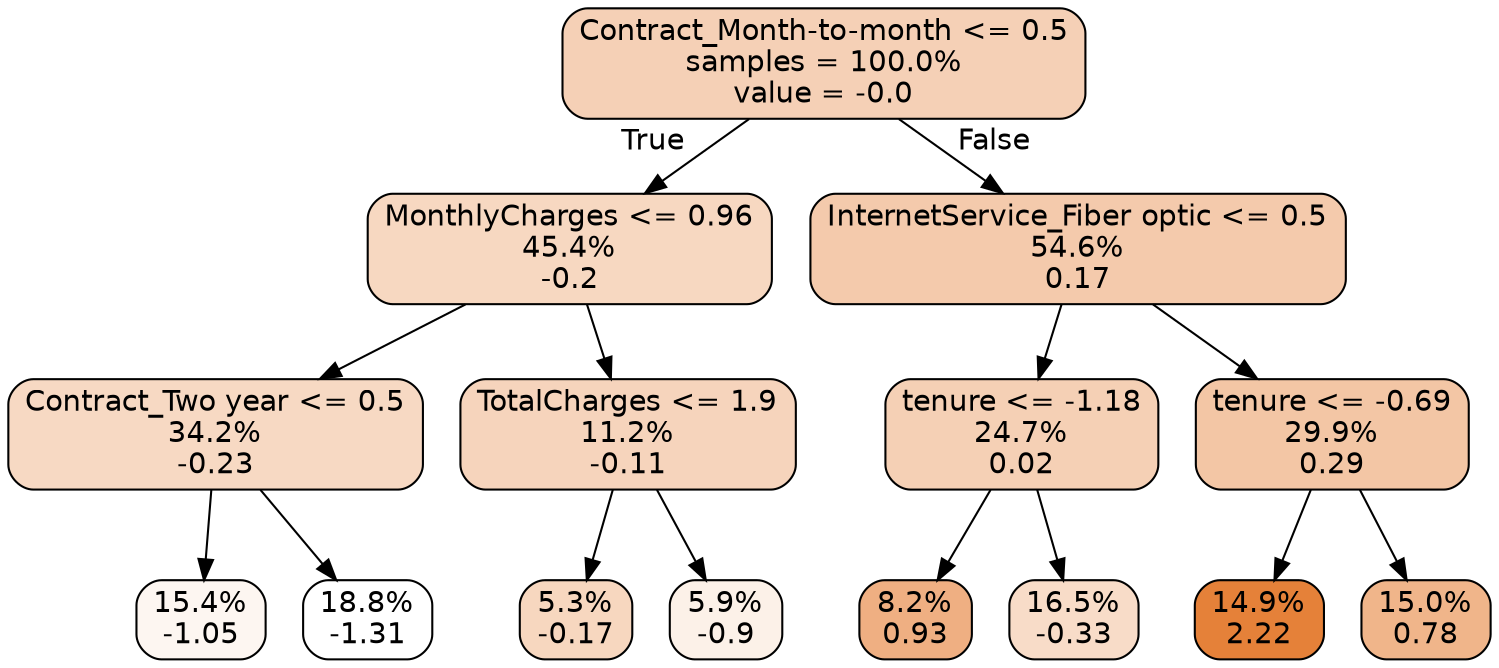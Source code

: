 digraph Tree {
node [shape=box, style="filled, rounded", color="black", fontname=helvetica] ;
graph [ranksep=equally, splines=polyline] ;
edge [fontname=helvetica] ;
0 [label="Contract_Month-to-month <= 0.5\nsamples = 100.0%\nvalue = -0.0", fillcolor="#f5d0b6"] ;
1 [label="MonthlyCharges <= 0.96\n45.4%\n-0.2", fillcolor="#f7d8c1"] ;
0 -> 1 [labeldistance=2.5, labelangle=45, headlabel="True"] ;
2 [label="Contract_Two year <= 0.5\n34.2%\n-0.23", fillcolor="#f7d9c3"] ;
1 -> 2 ;
3 [label="15.4%\n-1.05", fillcolor="#fdf6f1"] ;
2 -> 3 ;
4 [label="18.8%\n-1.31", fillcolor="#ffffff"] ;
2 -> 4 ;
5 [label="TotalCharges <= 1.9\n11.2%\n-0.11", fillcolor="#f6d4bc"] ;
1 -> 5 ;
6 [label="5.3%\n-0.17", fillcolor="#f7d7bf"] ;
5 -> 6 ;
7 [label="5.9%\n-0.9", fillcolor="#fcf1e8"] ;
5 -> 7 ;
8 [label="InternetService_Fiber optic <= 0.5\n54.6%\n0.17", fillcolor="#f4caac"] ;
0 -> 8 [labeldistance=2.5, labelangle=-45, headlabel="False"] ;
9 [label="tenure <= -1.18\n24.7%\n0.02", fillcolor="#f5d0b5"] ;
8 -> 9 ;
10 [label="8.2%\n0.93", fillcolor="#efaf82"] ;
9 -> 10 ;
11 [label="16.5%\n-0.33", fillcolor="#f8dcc8"] ;
9 -> 11 ;
12 [label="tenure <= -0.69\n29.9%\n0.29", fillcolor="#f3c6a5"] ;
8 -> 12 ;
13 [label="14.9%\n2.22", fillcolor="#e58139"] ;
12 -> 13 ;
14 [label="15.0%\n0.78", fillcolor="#f0b58a"] ;
12 -> 14 ;
{rank=same ; 0} ;
{rank=same ; 1; 8} ;
{rank=same ; 2; 5; 9; 12} ;
{rank=same ; 3; 4; 6; 7; 10; 11; 13; 14} ;
}